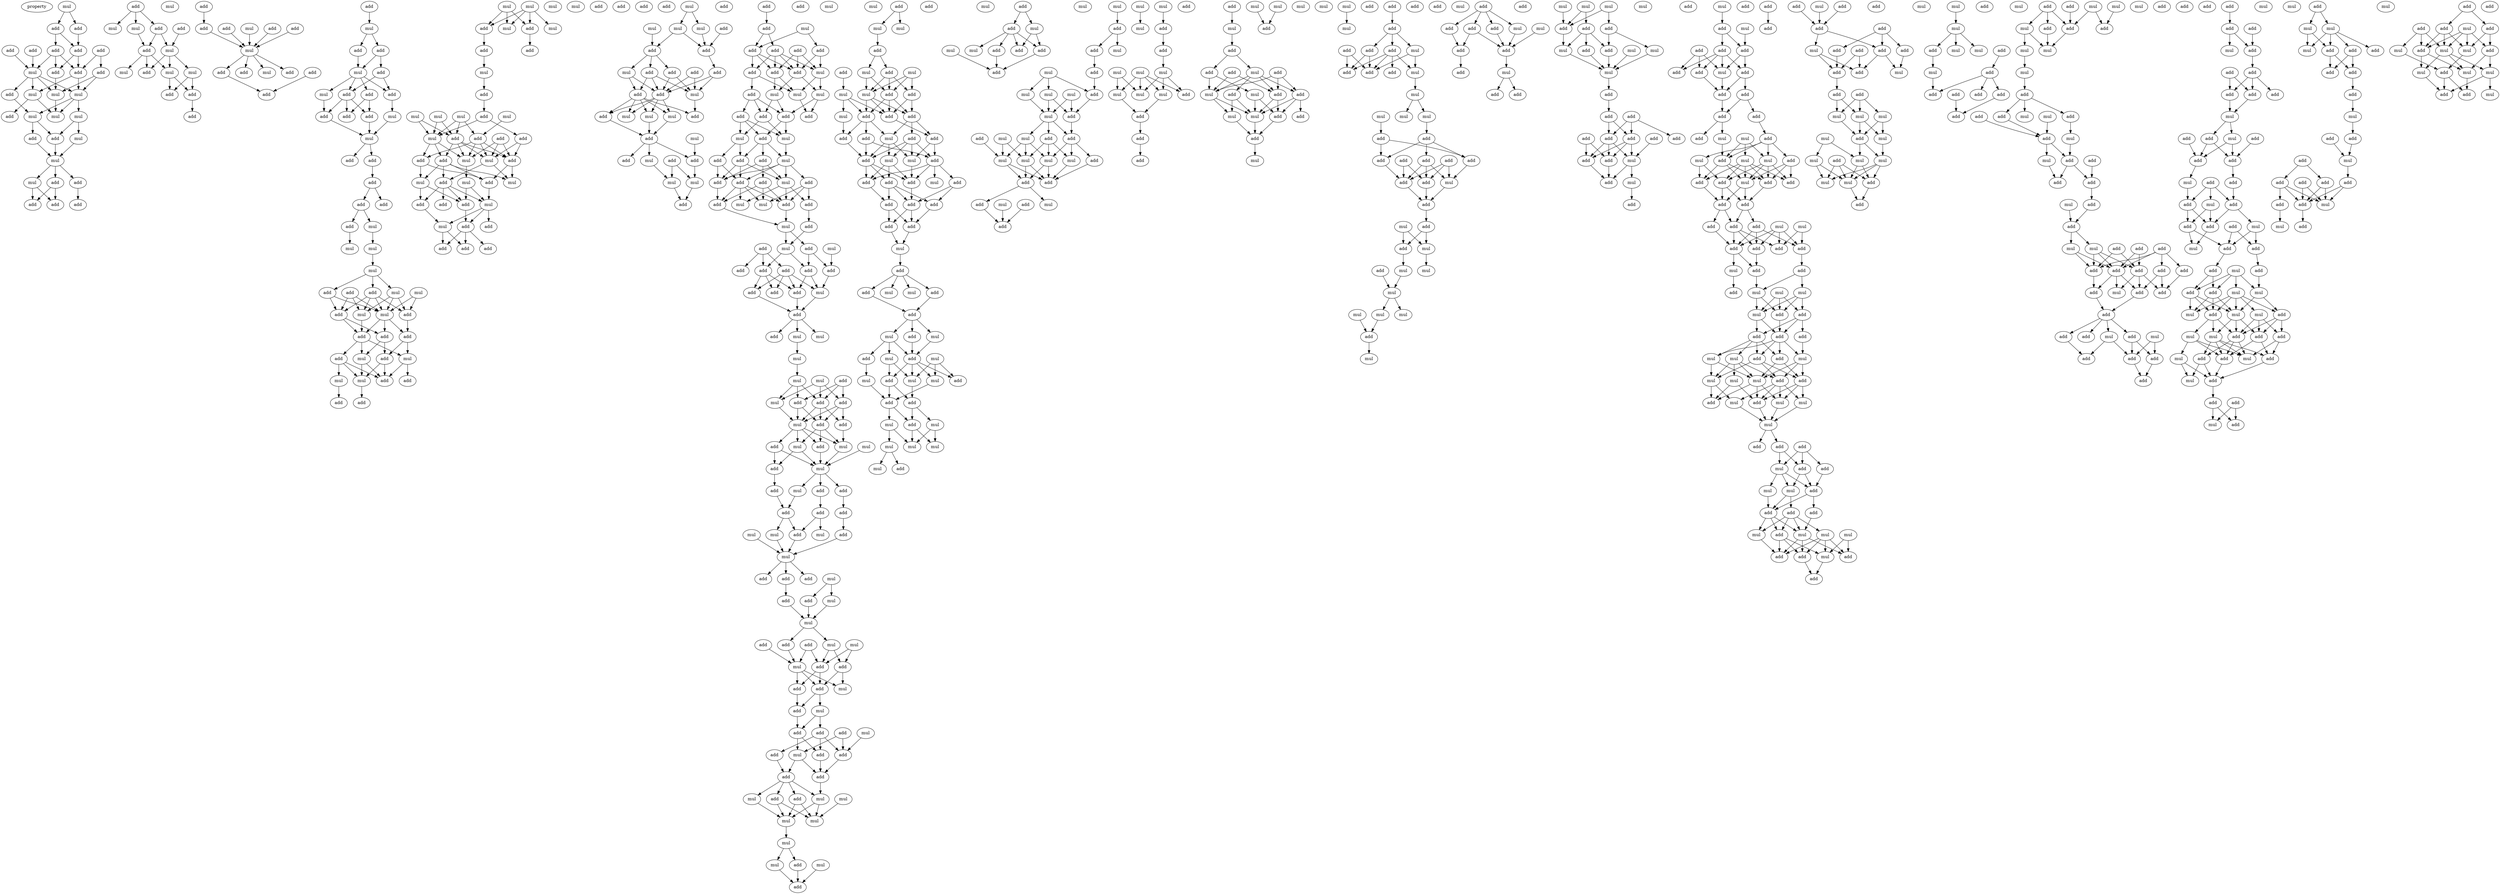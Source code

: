 digraph {
    node [fontcolor=black]
    property [mul=2,lf=1.2]
    0 [ label = mul ];
    1 [ label = add ];
    2 [ label = add ];
    3 [ label = add ];
    4 [ label = add ];
    5 [ label = add ];
    6 [ label = add ];
    7 [ label = add ];
    8 [ label = mul ];
    9 [ label = add ];
    10 [ label = add ];
    11 [ label = add ];
    12 [ label = mul ];
    13 [ label = mul ];
    14 [ label = mul ];
    15 [ label = add ];
    16 [ label = mul ];
    17 [ label = add ];
    18 [ label = mul ];
    19 [ label = mul ];
    20 [ label = add ];
    21 [ label = mul ];
    22 [ label = add ];
    23 [ label = mul ];
    24 [ label = add ];
    25 [ label = add ];
    26 [ label = mul ];
    27 [ label = add ];
    28 [ label = add ];
    29 [ label = add ];
    30 [ label = add ];
    31 [ label = mul ];
    32 [ label = add ];
    33 [ label = add ];
    34 [ label = mul ];
    35 [ label = add ];
    36 [ label = mul ];
    37 [ label = add ];
    38 [ label = mul ];
    39 [ label = mul ];
    40 [ label = mul ];
    41 [ label = add ];
    42 [ label = add ];
    43 [ label = mul ];
    44 [ label = add ];
    45 [ label = add ];
    46 [ label = add ];
    47 [ label = add ];
    48 [ label = mul ];
    49 [ label = add ];
    50 [ label = add ];
    51 [ label = mul ];
    52 [ label = add ];
    53 [ label = add ];
    54 [ label = mul ];
    55 [ label = add ];
    56 [ label = add ];
    57 [ label = add ];
    58 [ label = add ];
    59 [ label = mul ];
    60 [ label = add ];
    61 [ label = add ];
    62 [ label = add ];
    63 [ label = mul ];
    64 [ label = add ];
    65 [ label = mul ];
    66 [ label = add ];
    67 [ label = add ];
    68 [ label = add ];
    69 [ label = add ];
    70 [ label = add ];
    71 [ label = mul ];
    72 [ label = mul ];
    73 [ label = add ];
    74 [ label = add ];
    75 [ label = add ];
    76 [ label = add ];
    77 [ label = add ];
    78 [ label = add ];
    79 [ label = mul ];
    80 [ label = mul ];
    81 [ label = mul ];
    82 [ label = mul ];
    83 [ label = mul ];
    84 [ label = add ];
    85 [ label = mul ];
    86 [ label = add ];
    87 [ label = add ];
    88 [ label = add ];
    89 [ label = mul ];
    90 [ label = add ];
    91 [ label = mul ];
    92 [ label = add ];
    93 [ label = add ];
    94 [ label = add ];
    95 [ label = add ];
    96 [ label = add ];
    97 [ label = mul ];
    98 [ label = mul ];
    99 [ label = add ];
    100 [ label = mul ];
    101 [ label = mul ];
    102 [ label = add ];
    103 [ label = add ];
    104 [ label = add ];
    105 [ label = mul ];
    106 [ label = mul ];
    107 [ label = add ];
    108 [ label = mul ];
    109 [ label = add ];
    110 [ label = mul ];
    111 [ label = add ];
    112 [ label = add ];
    113 [ label = mul ];
    114 [ label = mul ];
    115 [ label = add ];
    116 [ label = mul ];
    117 [ label = mul ];
    118 [ label = mul ];
    119 [ label = add ];
    120 [ label = mul ];
    121 [ label = add ];
    122 [ label = add ];
    123 [ label = add ];
    124 [ label = add ];
    125 [ label = mul ];
    126 [ label = add ];
    127 [ label = add ];
    128 [ label = mul ];
    129 [ label = mul ];
    130 [ label = add ];
    131 [ label = mul ];
    132 [ label = mul ];
    133 [ label = add ];
    134 [ label = mul ];
    135 [ label = add ];
    136 [ label = mul ];
    137 [ label = add ];
    138 [ label = add ];
    139 [ label = add ];
    140 [ label = add ];
    141 [ label = mul ];
    142 [ label = add ];
    143 [ label = add ];
    144 [ label = add ];
    145 [ label = add ];
    146 [ label = mul ];
    147 [ label = add ];
    148 [ label = add ];
    149 [ label = add ];
    150 [ label = add ];
    151 [ label = mul ];
    152 [ label = mul ];
    153 [ label = mul ];
    154 [ label = add ];
    155 [ label = mul ];
    156 [ label = add ];
    157 [ label = add ];
    158 [ label = add ];
    159 [ label = add ];
    160 [ label = add ];
    161 [ label = mul ];
    162 [ label = add ];
    163 [ label = add ];
    164 [ label = add ];
    165 [ label = mul ];
    166 [ label = add ];
    167 [ label = mul ];
    168 [ label = mul ];
    169 [ label = add ];
    170 [ label = mul ];
    171 [ label = add ];
    172 [ label = add ];
    173 [ label = mul ];
    174 [ label = add ];
    175 [ label = add ];
    176 [ label = add ];
    177 [ label = mul ];
    178 [ label = mul ];
    179 [ label = mul ];
    180 [ label = add ];
    181 [ label = add ];
    182 [ label = add ];
    183 [ label = mul ];
    184 [ label = add ];
    185 [ label = add ];
    186 [ label = add ];
    187 [ label = add ];
    188 [ label = mul ];
    189 [ label = add ];
    190 [ label = add ];
    191 [ label = add ];
    192 [ label = mul ];
    193 [ label = mul ];
    194 [ label = add ];
    195 [ label = mul ];
    196 [ label = add ];
    197 [ label = add ];
    198 [ label = add ];
    199 [ label = add ];
    200 [ label = mul ];
    201 [ label = add ];
    202 [ label = mul ];
    203 [ label = mul ];
    204 [ label = add ];
    205 [ label = add ];
    206 [ label = add ];
    207 [ label = mul ];
    208 [ label = add ];
    209 [ label = add ];
    210 [ label = add ];
    211 [ label = add ];
    212 [ label = add ];
    213 [ label = mul ];
    214 [ label = add ];
    215 [ label = add ];
    216 [ label = mul ];
    217 [ label = mul ];
    218 [ label = add ];
    219 [ label = mul ];
    220 [ label = add ];
    221 [ label = add ];
    222 [ label = mul ];
    223 [ label = add ];
    224 [ label = add ];
    225 [ label = add ];
    226 [ label = add ];
    227 [ label = add ];
    228 [ label = mul ];
    229 [ label = add ];
    230 [ label = add ];
    231 [ label = add ];
    232 [ label = add ];
    233 [ label = add ];
    234 [ label = mul ];
    235 [ label = mul ];
    236 [ label = mul ];
    237 [ label = add ];
    238 [ label = mul ];
    239 [ label = mul ];
    240 [ label = add ];
    241 [ label = add ];
    242 [ label = add ];
    243 [ label = add ];
    244 [ label = mul ];
    245 [ label = add ];
    246 [ label = add ];
    247 [ label = mul ];
    248 [ label = mul ];
    249 [ label = add ];
    250 [ label = add ];
    251 [ label = mul ];
    252 [ label = mul ];
    253 [ label = add ];
    254 [ label = mul ];
    255 [ label = add ];
    256 [ label = add ];
    257 [ label = mul ];
    258 [ label = add ];
    259 [ label = add ];
    260 [ label = add ];
    261 [ label = add ];
    262 [ label = mul ];
    263 [ label = mul ];
    264 [ label = add ];
    265 [ label = add ];
    266 [ label = mul ];
    267 [ label = mul ];
    268 [ label = add ];
    269 [ label = add ];
    270 [ label = add ];
    271 [ label = mul ];
    272 [ label = mul ];
    273 [ label = add ];
    274 [ label = add ];
    275 [ label = mul ];
    276 [ label = add ];
    277 [ label = add ];
    278 [ label = mul ];
    279 [ label = add ];
    280 [ label = mul ];
    281 [ label = add ];
    282 [ label = mul ];
    283 [ label = add ];
    284 [ label = add ];
    285 [ label = mul ];
    286 [ label = add ];
    287 [ label = add ];
    288 [ label = mul ];
    289 [ label = add ];
    290 [ label = add ];
    291 [ label = add ];
    292 [ label = mul ];
    293 [ label = add ];
    294 [ label = add ];
    295 [ label = add ];
    296 [ label = mul ];
    297 [ label = add ];
    298 [ label = add ];
    299 [ label = mul ];
    300 [ label = add ];
    301 [ label = mul ];
    302 [ label = add ];
    303 [ label = mul ];
    304 [ label = mul ];
    305 [ label = mul ];
    306 [ label = mul ];
    307 [ label = mul ];
    308 [ label = add ];
    309 [ label = mul ];
    310 [ label = mul ];
    311 [ label = add ];
    312 [ label = mul ];
    313 [ label = add ];
    314 [ label = mul ];
    315 [ label = mul ];
    316 [ label = add ];
    317 [ label = mul ];
    318 [ label = add ];
    319 [ label = add ];
    320 [ label = mul ];
    321 [ label = mul ];
    322 [ label = mul ];
    323 [ label = add ];
    324 [ label = add ];
    325 [ label = add ];
    326 [ label = mul ];
    327 [ label = add ];
    328 [ label = add ];
    329 [ label = add ];
    330 [ label = add ];
    331 [ label = add ];
    332 [ label = mul ];
    333 [ label = add ];
    334 [ label = add ];
    335 [ label = mul ];
    336 [ label = add ];
    337 [ label = mul ];
    338 [ label = add ];
    339 [ label = add ];
    340 [ label = mul ];
    341 [ label = add ];
    342 [ label = add ];
    343 [ label = add ];
    344 [ label = add ];
    345 [ label = add ];
    346 [ label = add ];
    347 [ label = add ];
    348 [ label = mul ];
    349 [ label = add ];
    350 [ label = add ];
    351 [ label = add ];
    352 [ label = mul ];
    353 [ label = mul ];
    354 [ label = add ];
    355 [ label = add ];
    356 [ label = mul ];
    357 [ label = add ];
    358 [ label = mul ];
    359 [ label = mul ];
    360 [ label = add ];
    361 [ label = mul ];
    362 [ label = add ];
    363 [ label = add ];
    364 [ label = add ];
    365 [ label = mul ];
    366 [ label = mul ];
    367 [ label = mul ];
    368 [ label = add ];
    369 [ label = add ];
    370 [ label = mul ];
    371 [ label = add ];
    372 [ label = mul ];
    373 [ label = mul ];
    374 [ label = mul ];
    375 [ label = mul ];
    376 [ label = mul ];
    377 [ label = add ];
    378 [ label = mul ];
    379 [ label = add ];
    380 [ label = add ];
    381 [ label = mul ];
    382 [ label = add ];
    383 [ label = mul ];
    384 [ label = mul ];
    385 [ label = add ];
    386 [ label = add ];
    387 [ label = add ];
    388 [ label = mul ];
    389 [ label = mul ];
    390 [ label = add ];
    391 [ label = mul ];
    392 [ label = add ];
    393 [ label = mul ];
    394 [ label = mul ];
    395 [ label = add ];
    396 [ label = mul ];
    397 [ label = mul ];
    398 [ label = mul ];
    399 [ label = mul ];
    400 [ label = add ];
    401 [ label = add ];
    402 [ label = mul ];
    403 [ label = add ];
    404 [ label = mul ];
    405 [ label = add ];
    406 [ label = mul ];
    407 [ label = add ];
    408 [ label = mul ];
    409 [ label = mul ];
    410 [ label = add ];
    411 [ label = mul ];
    412 [ label = mul ];
    413 [ label = add ];
    414 [ label = add ];
    415 [ label = add ];
    416 [ label = mul ];
    417 [ label = add ];
    418 [ label = mul ];
    419 [ label = add ];
    420 [ label = mul ];
    421 [ label = add ];
    422 [ label = add ];
    423 [ label = mul ];
    424 [ label = mul ];
    425 [ label = mul ];
    426 [ label = mul ];
    427 [ label = add ];
    428 [ label = mul ];
    429 [ label = mul ];
    430 [ label = add ];
    431 [ label = add ];
    432 [ label = add ];
    433 [ label = add ];
    434 [ label = add ];
    435 [ label = mul ];
    436 [ label = mul ];
    437 [ label = mul ];
    438 [ label = mul ];
    439 [ label = add ];
    440 [ label = add ];
    441 [ label = add ];
    442 [ label = add ];
    443 [ label = add ];
    444 [ label = mul ];
    445 [ label = add ];
    446 [ label = add ];
    447 [ label = add ];
    448 [ label = mul ];
    449 [ label = mul ];
    450 [ label = mul ];
    451 [ label = mul ];
    452 [ label = mul ];
    453 [ label = add ];
    454 [ label = add ];
    455 [ label = mul ];
    456 [ label = add ];
    457 [ label = mul ];
    458 [ label = mul ];
    459 [ label = add ];
    460 [ label = add ];
    461 [ label = add ];
    462 [ label = add ];
    463 [ label = add ];
    464 [ label = add ];
    465 [ label = add ];
    466 [ label = mul ];
    467 [ label = add ];
    468 [ label = add ];
    469 [ label = mul ];
    470 [ label = add ];
    471 [ label = mul ];
    472 [ label = mul ];
    473 [ label = mul ];
    474 [ label = mul ];
    475 [ label = add ];
    476 [ label = add ];
    477 [ label = add ];
    478 [ label = add ];
    479 [ label = add ];
    480 [ label = add ];
    481 [ label = add ];
    482 [ label = add ];
    483 [ label = add ];
    484 [ label = mul ];
    485 [ label = add ];
    486 [ label = mul ];
    487 [ label = add ];
    488 [ label = add ];
    489 [ label = mul ];
    490 [ label = mul ];
    491 [ label = add ];
    492 [ label = mul ];
    493 [ label = add ];
    494 [ label = mul ];
    495 [ label = mul ];
    496 [ label = mul ];
    497 [ label = mul ];
    498 [ label = mul ];
    499 [ label = add ];
    500 [ label = mul ];
    501 [ label = add ];
    502 [ label = add ];
    503 [ label = add ];
    504 [ label = add ];
    505 [ label = mul ];
    506 [ label = mul ];
    507 [ label = add ];
    508 [ label = add ];
    509 [ label = add ];
    510 [ label = mul ];
    511 [ label = add ];
    512 [ label = add ];
    513 [ label = add ];
    514 [ label = mul ];
    515 [ label = mul ];
    516 [ label = mul ];
    517 [ label = add ];
    518 [ label = add ];
    519 [ label = add ];
    520 [ label = add ];
    521 [ label = add ];
    522 [ label = mul ];
    523 [ label = mul ];
    524 [ label = mul ];
    525 [ label = mul ];
    526 [ label = add ];
    527 [ label = mul ];
    528 [ label = add ];
    529 [ label = add ];
    530 [ label = add ];
    531 [ label = add ];
    532 [ label = add ];
    533 [ label = add ];
    534 [ label = add ];
    535 [ label = add ];
    536 [ label = add ];
    537 [ label = mul ];
    538 [ label = add ];
    539 [ label = mul ];
    540 [ label = add ];
    541 [ label = add ];
    542 [ label = mul ];
    543 [ label = add ];
    544 [ label = mul ];
    545 [ label = add ];
    546 [ label = add ];
    547 [ label = add ];
    548 [ label = add ];
    549 [ label = add ];
    550 [ label = add ];
    551 [ label = mul ];
    552 [ label = add ];
    553 [ label = add ];
    554 [ label = add ];
    555 [ label = add ];
    556 [ label = add ];
    557 [ label = mul ];
    558 [ label = add ];
    559 [ label = add ];
    560 [ label = mul ];
    561 [ label = mul ];
    562 [ label = add ];
    563 [ label = add ];
    564 [ label = mul ];
    565 [ label = mul ];
    566 [ label = add ];
    567 [ label = mul ];
    568 [ label = add ];
    569 [ label = add ];
    570 [ label = add ];
    571 [ label = add ];
    572 [ label = add ];
    573 [ label = add ];
    574 [ label = mul ];
    575 [ label = add ];
    576 [ label = mul ];
    577 [ label = add ];
    578 [ label = add ];
    579 [ label = add ];
    580 [ label = add ];
    581 [ label = add ];
    582 [ label = add ];
    583 [ label = mul ];
    584 [ label = add ];
    585 [ label = mul ];
    586 [ label = mul ];
    587 [ label = add ];
    588 [ label = mul ];
    589 [ label = add ];
    590 [ label = add ];
    591 [ label = mul ];
    592 [ label = add ];
    593 [ label = add ];
    594 [ label = add ];
    595 [ label = add ];
    596 [ label = mul ];
    597 [ label = add ];
    598 [ label = mul ];
    599 [ label = mul ];
    600 [ label = add ];
    601 [ label = mul ];
    602 [ label = mul ];
    603 [ label = add ];
    604 [ label = mul ];
    605 [ label = mul ];
    606 [ label = mul ];
    607 [ label = add ];
    608 [ label = mul ];
    609 [ label = add ];
    610 [ label = mul ];
    611 [ label = add ];
    612 [ label = add ];
    613 [ label = add ];
    614 [ label = add ];
    615 [ label = mul ];
    616 [ label = add ];
    617 [ label = add ];
    618 [ label = mul ];
    619 [ label = mul ];
    620 [ label = add ];
    621 [ label = add ];
    622 [ label = add ];
    623 [ label = mul ];
    624 [ label = mul ];
    625 [ label = add ];
    626 [ label = mul ];
    627 [ label = mul ];
    628 [ label = add ];
    629 [ label = mul ];
    630 [ label = add ];
    631 [ label = add ];
    632 [ label = add ];
    633 [ label = add ];
    634 [ label = add ];
    635 [ label = add ];
    636 [ label = mul ];
    637 [ label = add ];
    638 [ label = add ];
    639 [ label = add ];
    640 [ label = mul ];
    641 [ label = add ];
    642 [ label = add ];
    643 [ label = add ];
    644 [ label = add ];
    645 [ label = add ];
    646 [ label = add ];
    647 [ label = mul ];
    648 [ label = add ];
    649 [ label = add ];
    650 [ label = add ];
    651 [ label = mul ];
    652 [ label = mul ];
    653 [ label = mul ];
    654 [ label = add ];
    655 [ label = mul ];
    656 [ label = mul ];
    657 [ label = mul ];
    658 [ label = add ];
    659 [ label = mul ];
    660 [ label = mul ];
    661 [ label = mul ];
    662 [ label = add ];
    663 [ label = mul ];
    664 [ label = add ];
    665 [ label = mul ];
    666 [ label = mul ];
    667 [ label = add ];
    668 [ label = mul ];
    669 [ label = add ];
    670 [ label = add ];
    671 [ label = mul ];
    672 [ label = mul ];
    673 [ label = mul ];
    674 [ label = add ];
    675 [ label = mul ];
    676 [ label = add ];
    677 [ label = add ];
    678 [ label = add ];
    679 [ label = add ];
    680 [ label = add ];
    681 [ label = add ];
    682 [ label = mul ];
    683 [ label = add ];
    684 [ label = mul ];
    685 [ label = add ];
    686 [ label = add ];
    687 [ label = mul ];
    688 [ label = add ];
    689 [ label = mul ];
    690 [ label = mul ];
    691 [ label = mul ];
    692 [ label = add ];
    693 [ label = add ];
    694 [ label = add ];
    695 [ label = add ];
    696 [ label = mul ];
    697 [ label = mul ];
    698 [ label = mul ];
    699 [ label = add ];
    700 [ label = add ];
    701 [ label = mul ];
    702 [ label = add ];
    703 [ label = mul ];
    704 [ label = add ];
    705 [ label = add ];
    706 [ label = mul ];
    707 [ label = add ];
    708 [ label = add ];
    709 [ label = add ];
    710 [ label = add ];
    711 [ label = mul ];
    712 [ label = add ];
    713 [ label = mul ];
    714 [ label = add ];
    715 [ label = add ];
    716 [ label = add ];
    717 [ label = add ];
    718 [ label = add ];
    719 [ label = add ];
    720 [ label = add ];
    721 [ label = add ];
    722 [ label = mul ];
    723 [ label = add ];
    724 [ label = add ];
    725 [ label = add ];
    726 [ label = mul ];
    727 [ label = add ];
    728 [ label = mul ];
    729 [ label = add ];
    730 [ label = add ];
    731 [ label = add ];
    732 [ label = add ];
    733 [ label = add ];
    734 [ label = add ];
    735 [ label = add ];
    736 [ label = add ];
    737 [ label = add ];
    738 [ label = add ];
    739 [ label = mul ];
    740 [ label = mul ];
    741 [ label = add ];
    742 [ label = add ];
    743 [ label = add ];
    744 [ label = add ];
    745 [ label = add ];
    746 [ label = add ];
    747 [ label = mul ];
    748 [ label = add ];
    749 [ label = add ];
    750 [ label = mul ];
    751 [ label = add ];
    752 [ label = mul ];
    753 [ label = add ];
    754 [ label = add ];
    755 [ label = mul ];
    756 [ label = add ];
    757 [ label = add ];
    758 [ label = add ];
    759 [ label = mul ];
    760 [ label = add ];
    761 [ label = add ];
    762 [ label = add ];
    763 [ label = mul ];
    764 [ label = add ];
    765 [ label = add ];
    766 [ label = mul ];
    767 [ label = add ];
    768 [ label = add ];
    769 [ label = add ];
    770 [ label = mul ];
    771 [ label = add ];
    772 [ label = mul ];
    773 [ label = add ];
    774 [ label = mul ];
    775 [ label = add ];
    776 [ label = mul ];
    777 [ label = mul ];
    778 [ label = mul ];
    779 [ label = add ];
    780 [ label = add ];
    781 [ label = mul ];
    782 [ label = mul ];
    783 [ label = add ];
    784 [ label = add ];
    785 [ label = mul ];
    786 [ label = add ];
    787 [ label = add ];
    788 [ label = add ];
    789 [ label = mul ];
    790 [ label = mul ];
    791 [ label = add ];
    792 [ label = add ];
    793 [ label = add ];
    794 [ label = add ];
    795 [ label = add ];
    796 [ label = mul ];
    797 [ label = mul ];
    798 [ label = mul ];
    799 [ label = mul ];
    800 [ label = add ];
    801 [ label = add ];
    802 [ label = add ];
    803 [ label = mul ];
    804 [ label = add ];
    805 [ label = add ];
    806 [ label = add ];
    807 [ label = mul ];
    808 [ label = add ];
    809 [ label = add ];
    810 [ label = add ];
    811 [ label = mul ];
    812 [ label = add ];
    813 [ label = add ];
    814 [ label = add ];
    815 [ label = add ];
    816 [ label = mul ];
    817 [ label = add ];
    818 [ label = add ];
    819 [ label = add ];
    820 [ label = mul ];
    821 [ label = add ];
    822 [ label = add ];
    823 [ label = add ];
    824 [ label = add ];
    825 [ label = mul ];
    826 [ label = add ];
    827 [ label = mul ];
    828 [ label = mul ];
    829 [ label = add ];
    830 [ label = mul ];
    831 [ label = mul ];
    832 [ label = add ];
    833 [ label = mul ];
    834 [ label = mul ];
    835 [ label = add ];
    836 [ label = mul ];
    837 [ label = add ];
    838 [ label = add ];
    0 -> 1 [ name = 0 ];
    0 -> 2 [ name = 1 ];
    1 -> 4 [ name = 2 ];
    2 -> 4 [ name = 3 ];
    2 -> 7 [ name = 4 ];
    3 -> 9 [ name = 5 ];
    3 -> 11 [ name = 6 ];
    4 -> 9 [ name = 7 ];
    4 -> 10 [ name = 8 ];
    5 -> 8 [ name = 9 ];
    6 -> 8 [ name = 10 ];
    7 -> 8 [ name = 11 ];
    7 -> 9 [ name = 12 ];
    7 -> 10 [ name = 13 ];
    8 -> 12 [ name = 14 ];
    8 -> 13 [ name = 15 ];
    8 -> 14 [ name = 16 ];
    8 -> 15 [ name = 17 ];
    9 -> 12 [ name = 18 ];
    9 -> 14 [ name = 19 ];
    10 -> 13 [ name = 20 ];
    11 -> 13 [ name = 21 ];
    11 -> 14 [ name = 22 ];
    12 -> 17 [ name = 23 ];
    12 -> 19 [ name = 24 ];
    13 -> 19 [ name = 25 ];
    14 -> 16 [ name = 26 ];
    14 -> 18 [ name = 27 ];
    14 -> 19 [ name = 28 ];
    15 -> 16 [ name = 29 ];
    16 -> 20 [ name = 30 ];
    16 -> 22 [ name = 31 ];
    18 -> 20 [ name = 32 ];
    18 -> 21 [ name = 33 ];
    20 -> 23 [ name = 34 ];
    21 -> 23 [ name = 35 ];
    22 -> 23 [ name = 36 ];
    23 -> 24 [ name = 37 ];
    23 -> 25 [ name = 38 ];
    23 -> 26 [ name = 39 ];
    24 -> 27 [ name = 40 ];
    24 -> 29 [ name = 41 ];
    25 -> 28 [ name = 42 ];
    26 -> 27 [ name = 43 ];
    26 -> 29 [ name = 44 ];
    30 -> 31 [ name = 45 ];
    30 -> 32 [ name = 46 ];
    30 -> 34 [ name = 47 ];
    32 -> 35 [ name = 48 ];
    32 -> 36 [ name = 49 ];
    33 -> 36 [ name = 50 ];
    34 -> 35 [ name = 51 ];
    35 -> 37 [ name = 52 ];
    35 -> 39 [ name = 53 ];
    35 -> 40 [ name = 54 ];
    36 -> 37 [ name = 55 ];
    36 -> 38 [ name = 56 ];
    36 -> 40 [ name = 57 ];
    38 -> 41 [ name = 58 ];
    38 -> 42 [ name = 59 ];
    40 -> 41 [ name = 60 ];
    40 -> 42 [ name = 61 ];
    42 -> 44 [ name = 62 ];
    45 -> 46 [ name = 63 ];
    46 -> 51 [ name = 64 ];
    47 -> 51 [ name = 65 ];
    48 -> 51 [ name = 66 ];
    49 -> 51 [ name = 67 ];
    50 -> 51 [ name = 68 ];
    51 -> 52 [ name = 69 ];
    51 -> 53 [ name = 70 ];
    51 -> 54 [ name = 71 ];
    51 -> 55 [ name = 72 ];
    52 -> 57 [ name = 73 ];
    56 -> 57 [ name = 74 ];
    58 -> 59 [ name = 75 ];
    59 -> 60 [ name = 76 ];
    59 -> 61 [ name = 77 ];
    60 -> 63 [ name = 78 ];
    61 -> 62 [ name = 79 ];
    61 -> 63 [ name = 80 ];
    62 -> 64 [ name = 81 ];
    62 -> 66 [ name = 82 ];
    63 -> 64 [ name = 83 ];
    63 -> 65 [ name = 84 ];
    63 -> 66 [ name = 85 ];
    63 -> 67 [ name = 86 ];
    64 -> 71 [ name = 87 ];
    65 -> 69 [ name = 88 ];
    66 -> 68 [ name = 89 ];
    66 -> 69 [ name = 90 ];
    66 -> 70 [ name = 91 ];
    67 -> 68 [ name = 92 ];
    67 -> 70 [ name = 93 ];
    69 -> 72 [ name = 94 ];
    70 -> 72 [ name = 95 ];
    71 -> 72 [ name = 96 ];
    72 -> 73 [ name = 97 ];
    72 -> 74 [ name = 98 ];
    74 -> 75 [ name = 99 ];
    75 -> 76 [ name = 100 ];
    75 -> 77 [ name = 101 ];
    76 -> 78 [ name = 102 ];
    76 -> 79 [ name = 103 ];
    78 -> 81 [ name = 104 ];
    79 -> 80 [ name = 105 ];
    80 -> 82 [ name = 106 ];
    82 -> 85 [ name = 107 ];
    82 -> 86 [ name = 108 ];
    82 -> 87 [ name = 109 ];
    83 -> 88 [ name = 110 ];
    83 -> 91 [ name = 111 ];
    84 -> 89 [ name = 112 ];
    84 -> 90 [ name = 113 ];
    84 -> 91 [ name = 114 ];
    85 -> 88 [ name = 115 ];
    85 -> 89 [ name = 116 ];
    85 -> 91 [ name = 117 ];
    86 -> 88 [ name = 118 ];
    86 -> 89 [ name = 119 ];
    86 -> 90 [ name = 120 ];
    86 -> 91 [ name = 121 ];
    87 -> 90 [ name = 122 ];
    87 -> 91 [ name = 123 ];
    88 -> 94 [ name = 124 ];
    89 -> 93 [ name = 125 ];
    90 -> 92 [ name = 126 ];
    90 -> 93 [ name = 127 ];
    91 -> 92 [ name = 128 ];
    91 -> 93 [ name = 129 ];
    91 -> 94 [ name = 130 ];
    92 -> 95 [ name = 131 ];
    92 -> 98 [ name = 132 ];
    93 -> 96 [ name = 133 ];
    93 -> 97 [ name = 134 ];
    93 -> 98 [ name = 135 ];
    94 -> 95 [ name = 136 ];
    94 -> 97 [ name = 137 ];
    95 -> 99 [ name = 138 ];
    95 -> 101 [ name = 139 ];
    96 -> 99 [ name = 140 ];
    96 -> 100 [ name = 141 ];
    96 -> 101 [ name = 142 ];
    97 -> 99 [ name = 143 ];
    97 -> 102 [ name = 144 ];
    98 -> 99 [ name = 145 ];
    98 -> 101 [ name = 146 ];
    100 -> 104 [ name = 147 ];
    101 -> 103 [ name = 148 ];
    105 -> 107 [ name = 149 ];
    105 -> 108 [ name = 150 ];
    105 -> 109 [ name = 151 ];
    105 -> 110 [ name = 152 ];
    106 -> 107 [ name = 153 ];
    106 -> 108 [ name = 154 ];
    106 -> 109 [ name = 155 ];
    107 -> 112 [ name = 156 ];
    109 -> 111 [ name = 157 ];
    111 -> 113 [ name = 158 ];
    113 -> 115 [ name = 159 ];
    115 -> 119 [ name = 160 ];
    116 -> 121 [ name = 161 ];
    116 -> 125 [ name = 162 ];
    117 -> 121 [ name = 163 ];
    117 -> 124 [ name = 164 ];
    117 -> 125 [ name = 165 ];
    118 -> 121 [ name = 166 ];
    118 -> 125 [ name = 167 ];
    119 -> 123 [ name = 168 ];
    119 -> 125 [ name = 169 ];
    120 -> 124 [ name = 170 ];
    121 -> 127 [ name = 171 ];
    121 -> 128 [ name = 172 ];
    121 -> 129 [ name = 173 ];
    121 -> 130 [ name = 174 ];
    122 -> 128 [ name = 175 ];
    122 -> 129 [ name = 176 ];
    122 -> 130 [ name = 177 ];
    123 -> 129 [ name = 178 ];
    123 -> 130 [ name = 179 ];
    124 -> 126 [ name = 180 ];
    124 -> 128 [ name = 181 ];
    124 -> 129 [ name = 182 ];
    124 -> 130 [ name = 183 ];
    125 -> 126 [ name = 184 ];
    125 -> 127 [ name = 185 ];
    125 -> 128 [ name = 186 ];
    126 -> 134 [ name = 187 ];
    126 -> 135 [ name = 188 ];
    127 -> 132 [ name = 189 ];
    127 -> 133 [ name = 190 ];
    127 -> 134 [ name = 191 ];
    127 -> 135 [ name = 192 ];
    128 -> 131 [ name = 193 ];
    129 -> 132 [ name = 194 ];
    129 -> 133 [ name = 195 ];
    130 -> 132 [ name = 196 ];
    130 -> 135 [ name = 197 ];
    131 -> 136 [ name = 198 ];
    131 -> 139 [ name = 199 ];
    133 -> 136 [ name = 200 ];
    133 -> 137 [ name = 201 ];
    133 -> 138 [ name = 202 ];
    133 -> 139 [ name = 203 ];
    134 -> 137 [ name = 204 ];
    134 -> 139 [ name = 205 ];
    135 -> 136 [ name = 206 ];
    136 -> 140 [ name = 207 ];
    136 -> 141 [ name = 208 ];
    136 -> 142 [ name = 209 ];
    137 -> 141 [ name = 210 ];
    139 -> 142 [ name = 211 ];
    141 -> 144 [ name = 212 ];
    141 -> 145 [ name = 213 ];
    142 -> 143 [ name = 214 ];
    142 -> 144 [ name = 215 ];
    142 -> 145 [ name = 216 ];
    151 -> 152 [ name = 217 ];
    151 -> 155 [ name = 218 ];
    152 -> 157 [ name = 219 ];
    153 -> 158 [ name = 220 ];
    154 -> 157 [ name = 221 ];
    155 -> 157 [ name = 222 ];
    155 -> 158 [ name = 223 ];
    157 -> 160 [ name = 224 ];
    158 -> 159 [ name = 225 ];
    158 -> 161 [ name = 226 ];
    158 -> 163 [ name = 227 ];
    159 -> 165 [ name = 228 ];
    159 -> 166 [ name = 229 ];
    160 -> 165 [ name = 230 ];
    160 -> 166 [ name = 231 ];
    161 -> 164 [ name = 232 ];
    161 -> 166 [ name = 233 ];
    162 -> 165 [ name = 234 ];
    162 -> 166 [ name = 235 ];
    163 -> 164 [ name = 236 ];
    163 -> 165 [ name = 237 ];
    163 -> 166 [ name = 238 ];
    164 -> 167 [ name = 239 ];
    164 -> 168 [ name = 240 ];
    164 -> 169 [ name = 241 ];
    164 -> 170 [ name = 242 ];
    164 -> 171 [ name = 243 ];
    165 -> 169 [ name = 244 ];
    166 -> 167 [ name = 245 ];
    166 -> 168 [ name = 246 ];
    166 -> 170 [ name = 247 ];
    166 -> 171 [ name = 248 ];
    167 -> 172 [ name = 249 ];
    168 -> 172 [ name = 250 ];
    171 -> 172 [ name = 251 ];
    172 -> 174 [ name = 252 ];
    172 -> 175 [ name = 253 ];
    172 -> 177 [ name = 254 ];
    173 -> 175 [ name = 255 ];
    175 -> 179 [ name = 256 ];
    176 -> 178 [ name = 257 ];
    176 -> 179 [ name = 258 ];
    177 -> 178 [ name = 259 ];
    178 -> 180 [ name = 260 ];
    179 -> 180 [ name = 261 ];
    181 -> 182 [ name = 262 ];
    182 -> 184 [ name = 263 ];
    182 -> 185 [ name = 264 ];
    183 -> 184 [ name = 265 ];
    183 -> 187 [ name = 266 ];
    184 -> 189 [ name = 267 ];
    184 -> 190 [ name = 268 ];
    184 -> 191 [ name = 269 ];
    185 -> 188 [ name = 270 ];
    185 -> 189 [ name = 271 ];
    185 -> 190 [ name = 272 ];
    185 -> 191 [ name = 273 ];
    186 -> 188 [ name = 274 ];
    186 -> 189 [ name = 275 ];
    186 -> 190 [ name = 276 ];
    187 -> 188 [ name = 277 ];
    187 -> 189 [ name = 278 ];
    188 -> 193 [ name = 279 ];
    188 -> 195 [ name = 280 ];
    189 -> 192 [ name = 281 ];
    189 -> 193 [ name = 282 ];
    190 -> 192 [ name = 283 ];
    190 -> 195 [ name = 284 ];
    191 -> 194 [ name = 285 ];
    191 -> 195 [ name = 286 ];
    192 -> 196 [ name = 287 ];
    192 -> 199 [ name = 288 ];
    193 -> 196 [ name = 289 ];
    193 -> 198 [ name = 290 ];
    194 -> 196 [ name = 291 ];
    194 -> 197 [ name = 292 ];
    194 -> 199 [ name = 293 ];
    195 -> 198 [ name = 294 ];
    196 -> 200 [ name = 295 ];
    196 -> 201 [ name = 296 ];
    197 -> 200 [ name = 297 ];
    197 -> 201 [ name = 298 ];
    197 -> 202 [ name = 299 ];
    199 -> 200 [ name = 300 ];
    199 -> 202 [ name = 301 ];
    200 -> 203 [ name = 302 ];
    201 -> 203 [ name = 303 ];
    201 -> 204 [ name = 304 ];
    201 -> 205 [ name = 305 ];
    202 -> 205 [ name = 306 ];
    202 -> 206 [ name = 307 ];
    203 -> 207 [ name = 308 ];
    203 -> 208 [ name = 309 ];
    203 -> 209 [ name = 310 ];
    203 -> 211 [ name = 311 ];
    204 -> 207 [ name = 312 ];
    204 -> 209 [ name = 313 ];
    204 -> 210 [ name = 314 ];
    205 -> 207 [ name = 315 ];
    205 -> 208 [ name = 316 ];
    205 -> 209 [ name = 317 ];
    206 -> 208 [ name = 318 ];
    206 -> 209 [ name = 319 ];
    207 -> 212 [ name = 320 ];
    207 -> 215 [ name = 321 ];
    207 -> 216 [ name = 322 ];
    208 -> 212 [ name = 323 ];
    208 -> 213 [ name = 324 ];
    208 -> 214 [ name = 325 ];
    208 -> 216 [ name = 326 ];
    209 -> 214 [ name = 327 ];
    210 -> 212 [ name = 328 ];
    210 -> 213 [ name = 329 ];
    210 -> 214 [ name = 330 ];
    211 -> 212 [ name = 331 ];
    211 -> 213 [ name = 332 ];
    211 -> 215 [ name = 333 ];
    212 -> 217 [ name = 334 ];
    214 -> 217 [ name = 335 ];
    215 -> 218 [ name = 336 ];
    217 -> 221 [ name = 337 ];
    217 -> 222 [ name = 338 ];
    218 -> 222 [ name = 339 ];
    219 -> 223 [ name = 340 ];
    220 -> 224 [ name = 341 ];
    220 -> 225 [ name = 342 ];
    220 -> 227 [ name = 343 ];
    221 -> 223 [ name = 344 ];
    221 -> 226 [ name = 345 ];
    222 -> 226 [ name = 346 ];
    222 -> 227 [ name = 347 ];
    223 -> 228 [ name = 348 ];
    225 -> 228 [ name = 349 ];
    225 -> 229 [ name = 350 ];
    225 -> 230 [ name = 351 ];
    225 -> 231 [ name = 352 ];
    226 -> 228 [ name = 353 ];
    226 -> 231 [ name = 354 ];
    227 -> 229 [ name = 355 ];
    227 -> 230 [ name = 356 ];
    227 -> 231 [ name = 357 ];
    228 -> 232 [ name = 358 ];
    229 -> 232 [ name = 359 ];
    231 -> 232 [ name = 360 ];
    232 -> 233 [ name = 361 ];
    232 -> 234 [ name = 362 ];
    232 -> 235 [ name = 363 ];
    234 -> 236 [ name = 364 ];
    236 -> 238 [ name = 365 ];
    237 -> 241 [ name = 366 ];
    237 -> 242 [ name = 367 ];
    237 -> 243 [ name = 368 ];
    238 -> 241 [ name = 369 ];
    238 -> 242 [ name = 370 ];
    238 -> 244 [ name = 371 ];
    239 -> 241 [ name = 372 ];
    239 -> 243 [ name = 373 ];
    239 -> 244 [ name = 374 ];
    241 -> 245 [ name = 375 ];
    241 -> 246 [ name = 376 ];
    241 -> 247 [ name = 377 ];
    242 -> 246 [ name = 378 ];
    242 -> 247 [ name = 379 ];
    243 -> 245 [ name = 380 ];
    243 -> 246 [ name = 381 ];
    243 -> 247 [ name = 382 ];
    244 -> 247 [ name = 383 ];
    245 -> 251 [ name = 384 ];
    246 -> 250 [ name = 385 ];
    246 -> 251 [ name = 386 ];
    246 -> 252 [ name = 387 ];
    247 -> 249 [ name = 388 ];
    247 -> 250 [ name = 389 ];
    247 -> 251 [ name = 390 ];
    247 -> 252 [ name = 391 ];
    248 -> 254 [ name = 392 ];
    249 -> 253 [ name = 393 ];
    249 -> 254 [ name = 394 ];
    250 -> 254 [ name = 395 ];
    251 -> 254 [ name = 396 ];
    252 -> 253 [ name = 397 ];
    252 -> 254 [ name = 398 ];
    253 -> 256 [ name = 399 ];
    254 -> 255 [ name = 400 ];
    254 -> 257 [ name = 401 ];
    254 -> 258 [ name = 402 ];
    255 -> 261 [ name = 403 ];
    256 -> 259 [ name = 404 ];
    257 -> 259 [ name = 405 ];
    258 -> 260 [ name = 406 ];
    259 -> 263 [ name = 407 ];
    259 -> 264 [ name = 408 ];
    260 -> 265 [ name = 409 ];
    261 -> 264 [ name = 410 ];
    261 -> 266 [ name = 411 ];
    262 -> 267 [ name = 412 ];
    263 -> 267 [ name = 413 ];
    264 -> 267 [ name = 414 ];
    265 -> 267 [ name = 415 ];
    267 -> 268 [ name = 416 ];
    267 -> 269 [ name = 417 ];
    267 -> 270 [ name = 418 ];
    269 -> 273 [ name = 419 ];
    271 -> 272 [ name = 420 ];
    271 -> 274 [ name = 421 ];
    272 -> 275 [ name = 422 ];
    273 -> 275 [ name = 423 ];
    274 -> 275 [ name = 424 ];
    275 -> 276 [ name = 425 ];
    275 -> 278 [ name = 426 ];
    276 -> 282 [ name = 427 ];
    277 -> 282 [ name = 428 ];
    277 -> 283 [ name = 429 ];
    278 -> 281 [ name = 430 ];
    278 -> 283 [ name = 431 ];
    279 -> 282 [ name = 432 ];
    280 -> 281 [ name = 433 ];
    280 -> 283 [ name = 434 ];
    281 -> 285 [ name = 435 ];
    281 -> 286 [ name = 436 ];
    282 -> 284 [ name = 437 ];
    282 -> 285 [ name = 438 ];
    282 -> 286 [ name = 439 ];
    283 -> 284 [ name = 440 ];
    283 -> 286 [ name = 441 ];
    284 -> 287 [ name = 442 ];
    286 -> 287 [ name = 443 ];
    286 -> 288 [ name = 444 ];
    287 -> 289 [ name = 445 ];
    288 -> 289 [ name = 446 ];
    288 -> 291 [ name = 447 ];
    289 -> 295 [ name = 448 ];
    289 -> 296 [ name = 449 ];
    290 -> 293 [ name = 450 ];
    290 -> 296 [ name = 451 ];
    291 -> 293 [ name = 452 ];
    291 -> 294 [ name = 453 ];
    291 -> 295 [ name = 454 ];
    292 -> 293 [ name = 455 ];
    293 -> 298 [ name = 456 ];
    294 -> 297 [ name = 457 ];
    295 -> 298 [ name = 458 ];
    296 -> 297 [ name = 459 ];
    296 -> 298 [ name = 460 ];
    297 -> 299 [ name = 461 ];
    297 -> 300 [ name = 462 ];
    297 -> 301 [ name = 463 ];
    297 -> 302 [ name = 464 ];
    298 -> 299 [ name = 465 ];
    299 -> 304 [ name = 466 ];
    299 -> 305 [ name = 467 ];
    300 -> 304 [ name = 468 ];
    300 -> 305 [ name = 469 ];
    301 -> 304 [ name = 470 ];
    302 -> 304 [ name = 471 ];
    302 -> 305 [ name = 472 ];
    303 -> 305 [ name = 473 ];
    304 -> 306 [ name = 474 ];
    306 -> 308 [ name = 475 ];
    306 -> 310 [ name = 476 ];
    307 -> 311 [ name = 477 ];
    308 -> 311 [ name = 478 ];
    310 -> 311 [ name = 479 ];
    313 -> 314 [ name = 480 ];
    313 -> 315 [ name = 481 ];
    314 -> 316 [ name = 482 ];
    316 -> 317 [ name = 483 ];
    316 -> 318 [ name = 484 ];
    317 -> 321 [ name = 485 ];
    317 -> 323 [ name = 486 ];
    318 -> 321 [ name = 487 ];
    318 -> 323 [ name = 488 ];
    318 -> 324 [ name = 489 ];
    319 -> 322 [ name = 490 ];
    320 -> 321 [ name = 491 ];
    320 -> 323 [ name = 492 ];
    320 -> 324 [ name = 493 ];
    321 -> 325 [ name = 494 ];
    321 -> 327 [ name = 495 ];
    321 -> 328 [ name = 496 ];
    322 -> 325 [ name = 497 ];
    322 -> 326 [ name = 498 ];
    322 -> 328 [ name = 499 ];
    323 -> 325 [ name = 500 ];
    323 -> 327 [ name = 501 ];
    323 -> 328 [ name = 502 ];
    324 -> 327 [ name = 503 ];
    324 -> 328 [ name = 504 ];
    325 -> 330 [ name = 505 ];
    325 -> 332 [ name = 506 ];
    325 -> 333 [ name = 507 ];
    326 -> 330 [ name = 508 ];
    327 -> 329 [ name = 509 ];
    327 -> 331 [ name = 510 ];
    327 -> 332 [ name = 511 ];
    328 -> 331 [ name = 512 ];
    329 -> 334 [ name = 513 ];
    329 -> 335 [ name = 514 ];
    329 -> 336 [ name = 515 ];
    329 -> 337 [ name = 516 ];
    330 -> 334 [ name = 517 ];
    331 -> 335 [ name = 518 ];
    331 -> 336 [ name = 519 ];
    332 -> 334 [ name = 520 ];
    332 -> 335 [ name = 521 ];
    332 -> 337 [ name = 522 ];
    333 -> 334 [ name = 523 ];
    333 -> 336 [ name = 524 ];
    334 -> 339 [ name = 525 ];
    334 -> 341 [ name = 526 ];
    334 -> 342 [ name = 527 ];
    335 -> 341 [ name = 528 ];
    336 -> 338 [ name = 529 ];
    336 -> 340 [ name = 530 ];
    336 -> 341 [ name = 531 ];
    336 -> 342 [ name = 532 ];
    337 -> 339 [ name = 533 ];
    337 -> 341 [ name = 534 ];
    337 -> 342 [ name = 535 ];
    338 -> 343 [ name = 536 ];
    338 -> 344 [ name = 537 ];
    339 -> 343 [ name = 538 ];
    339 -> 344 [ name = 539 ];
    339 -> 345 [ name = 540 ];
    341 -> 343 [ name = 541 ];
    342 -> 345 [ name = 542 ];
    343 -> 346 [ name = 543 ];
    343 -> 347 [ name = 544 ];
    344 -> 346 [ name = 545 ];
    345 -> 346 [ name = 546 ];
    345 -> 347 [ name = 547 ];
    346 -> 348 [ name = 548 ];
    347 -> 348 [ name = 549 ];
    348 -> 349 [ name = 550 ];
    349 -> 350 [ name = 551 ];
    349 -> 352 [ name = 552 ];
    349 -> 353 [ name = 553 ];
    349 -> 354 [ name = 554 ];
    350 -> 355 [ name = 555 ];
    354 -> 355 [ name = 556 ];
    355 -> 356 [ name = 557 ];
    355 -> 357 [ name = 558 ];
    355 -> 358 [ name = 559 ];
    356 -> 360 [ name = 560 ];
    356 -> 361 [ name = 561 ];
    356 -> 362 [ name = 562 ];
    357 -> 362 [ name = 563 ];
    358 -> 362 [ name = 564 ];
    359 -> 363 [ name = 565 ];
    359 -> 365 [ name = 566 ];
    359 -> 366 [ name = 567 ];
    360 -> 367 [ name = 568 ];
    361 -> 364 [ name = 569 ];
    361 -> 365 [ name = 570 ];
    362 -> 363 [ name = 571 ];
    362 -> 364 [ name = 572 ];
    362 -> 365 [ name = 573 ];
    362 -> 366 [ name = 574 ];
    364 -> 368 [ name = 575 ];
    364 -> 369 [ name = 576 ];
    365 -> 368 [ name = 577 ];
    366 -> 369 [ name = 578 ];
    367 -> 369 [ name = 579 ];
    368 -> 371 [ name = 580 ];
    368 -> 372 [ name = 581 ];
    369 -> 370 [ name = 582 ];
    369 -> 371 [ name = 583 ];
    370 -> 373 [ name = 584 ];
    370 -> 375 [ name = 585 ];
    371 -> 373 [ name = 586 ];
    371 -> 374 [ name = 587 ];
    372 -> 373 [ name = 588 ];
    372 -> 374 [ name = 589 ];
    375 -> 376 [ name = 590 ];
    375 -> 377 [ name = 591 ];
    379 -> 380 [ name = 592 ];
    379 -> 381 [ name = 593 ];
    380 -> 382 [ name = 594 ];
    380 -> 383 [ name = 595 ];
    380 -> 385 [ name = 596 ];
    380 -> 386 [ name = 597 ];
    381 -> 385 [ name = 598 ];
    381 -> 386 [ name = 599 ];
    382 -> 387 [ name = 600 ];
    384 -> 387 [ name = 601 ];
    386 -> 387 [ name = 602 ];
    389 -> 390 [ name = 603 ];
    390 -> 392 [ name = 604 ];
    390 -> 394 [ name = 605 ];
    391 -> 393 [ name = 606 ];
    392 -> 395 [ name = 607 ];
    395 -> 400 [ name = 608 ];
    396 -> 397 [ name = 609 ];
    396 -> 399 [ name = 610 ];
    396 -> 400 [ name = 611 ];
    397 -> 401 [ name = 612 ];
    397 -> 402 [ name = 613 ];
    398 -> 401 [ name = 614 ];
    398 -> 402 [ name = 615 ];
    399 -> 402 [ name = 616 ];
    400 -> 401 [ name = 617 ];
    401 -> 403 [ name = 618 ];
    402 -> 403 [ name = 619 ];
    402 -> 406 [ name = 620 ];
    402 -> 407 [ name = 621 ];
    403 -> 410 [ name = 622 ];
    403 -> 411 [ name = 623 ];
    403 -> 412 [ name = 624 ];
    404 -> 408 [ name = 625 ];
    404 -> 409 [ name = 626 ];
    405 -> 408 [ name = 627 ];
    406 -> 408 [ name = 628 ];
    406 -> 409 [ name = 629 ];
    406 -> 411 [ name = 630 ];
    407 -> 409 [ name = 631 ];
    407 -> 411 [ name = 632 ];
    407 -> 412 [ name = 633 ];
    408 -> 413 [ name = 634 ];
    408 -> 414 [ name = 635 ];
    409 -> 413 [ name = 636 ];
    409 -> 414 [ name = 637 ];
    410 -> 413 [ name = 638 ];
    411 -> 413 [ name = 639 ];
    411 -> 414 [ name = 640 ];
    412 -> 413 [ name = 641 ];
    414 -> 415 [ name = 642 ];
    414 -> 418 [ name = 643 ];
    415 -> 419 [ name = 644 ];
    416 -> 419 [ name = 645 ];
    417 -> 419 [ name = 646 ];
    420 -> 421 [ name = 647 ];
    421 -> 422 [ name = 648 ];
    422 -> 425 [ name = 649 ];
    423 -> 428 [ name = 650 ];
    423 -> 429 [ name = 651 ];
    424 -> 426 [ name = 652 ];
    424 -> 427 [ name = 653 ];
    424 -> 428 [ name = 654 ];
    424 -> 429 [ name = 655 ];
    425 -> 426 [ name = 656 ];
    425 -> 427 [ name = 657 ];
    425 -> 428 [ name = 658 ];
    426 -> 431 [ name = 659 ];
    429 -> 431 [ name = 660 ];
    431 -> 432 [ name = 661 ];
    432 -> 433 [ name = 662 ];
    434 -> 438 [ name = 663 ];
    435 -> 439 [ name = 664 ];
    436 -> 439 [ name = 665 ];
    438 -> 440 [ name = 666 ];
    440 -> 442 [ name = 667 ];
    440 -> 444 [ name = 668 ];
    441 -> 446 [ name = 669 ];
    441 -> 447 [ name = 670 ];
    441 -> 448 [ name = 671 ];
    442 -> 448 [ name = 672 ];
    442 -> 449 [ name = 673 ];
    443 -> 446 [ name = 674 ];
    443 -> 448 [ name = 675 ];
    444 -> 445 [ name = 676 ];
    444 -> 446 [ name = 677 ];
    444 -> 447 [ name = 678 ];
    444 -> 448 [ name = 679 ];
    445 -> 450 [ name = 680 ];
    445 -> 452 [ name = 681 ];
    446 -> 452 [ name = 682 ];
    446 -> 453 [ name = 683 ];
    447 -> 452 [ name = 684 ];
    447 -> 453 [ name = 685 ];
    447 -> 454 [ name = 686 ];
    448 -> 450 [ name = 687 ];
    448 -> 452 [ name = 688 ];
    449 -> 452 [ name = 689 ];
    449 -> 453 [ name = 690 ];
    450 -> 456 [ name = 691 ];
    452 -> 456 [ name = 692 ];
    453 -> 456 [ name = 693 ];
    455 -> 458 [ name = 694 ];
    456 -> 457 [ name = 695 ];
    460 -> 462 [ name = 696 ];
    462 -> 463 [ name = 697 ];
    462 -> 465 [ name = 698 ];
    462 -> 466 [ name = 699 ];
    463 -> 467 [ name = 700 ];
    463 -> 468 [ name = 701 ];
    463 -> 469 [ name = 702 ];
    463 -> 470 [ name = 703 ];
    464 -> 467 [ name = 704 ];
    464 -> 470 [ name = 705 ];
    465 -> 467 [ name = 706 ];
    465 -> 470 [ name = 707 ];
    466 -> 469 [ name = 708 ];
    466 -> 470 [ name = 709 ];
    469 -> 471 [ name = 710 ];
    471 -> 473 [ name = 711 ];
    471 -> 474 [ name = 712 ];
    472 -> 475 [ name = 713 ];
    474 -> 476 [ name = 714 ];
    475 -> 479 [ name = 715 ];
    475 -> 481 [ name = 716 ];
    476 -> 479 [ name = 717 ];
    476 -> 480 [ name = 718 ];
    476 -> 481 [ name = 719 ];
    477 -> 482 [ name = 720 ];
    477 -> 483 [ name = 721 ];
    477 -> 484 [ name = 722 ];
    478 -> 482 [ name = 723 ];
    478 -> 483 [ name = 724 ];
    479 -> 483 [ name = 725 ];
    480 -> 482 [ name = 726 ];
    480 -> 483 [ name = 727 ];
    480 -> 484 [ name = 728 ];
    481 -> 484 [ name = 729 ];
    482 -> 485 [ name = 730 ];
    483 -> 485 [ name = 731 ];
    484 -> 485 [ name = 732 ];
    485 -> 487 [ name = 733 ];
    486 -> 488 [ name = 734 ];
    486 -> 489 [ name = 735 ];
    487 -> 488 [ name = 736 ];
    487 -> 489 [ name = 737 ];
    488 -> 490 [ name = 738 ];
    489 -> 492 [ name = 739 ];
    490 -> 494 [ name = 740 ];
    493 -> 494 [ name = 741 ];
    494 -> 497 [ name = 742 ];
    494 -> 498 [ name = 743 ];
    496 -> 499 [ name = 744 ];
    497 -> 499 [ name = 745 ];
    499 -> 500 [ name = 746 ];
    501 -> 502 [ name = 747 ];
    501 -> 503 [ name = 748 ];
    501 -> 504 [ name = 749 ];
    501 -> 506 [ name = 750 ];
    502 -> 507 [ name = 751 ];
    502 -> 508 [ name = 752 ];
    503 -> 507 [ name = 753 ];
    504 -> 508 [ name = 754 ];
    505 -> 508 [ name = 755 ];
    506 -> 508 [ name = 756 ];
    507 -> 511 [ name = 757 ];
    508 -> 510 [ name = 758 ];
    510 -> 512 [ name = 759 ];
    510 -> 513 [ name = 760 ];
    514 -> 517 [ name = 761 ];
    514 -> 518 [ name = 762 ];
    515 -> 518 [ name = 763 ];
    516 -> 518 [ name = 764 ];
    516 -> 519 [ name = 765 ];
    517 -> 521 [ name = 766 ];
    517 -> 524 [ name = 767 ];
    518 -> 522 [ name = 768 ];
    519 -> 520 [ name = 769 ];
    519 -> 521 [ name = 770 ];
    519 -> 522 [ name = 771 ];
    520 -> 525 [ name = 772 ];
    521 -> 525 [ name = 773 ];
    522 -> 525 [ name = 774 ];
    523 -> 525 [ name = 775 ];
    524 -> 525 [ name = 776 ];
    525 -> 526 [ name = 777 ];
    526 -> 529 [ name = 778 ];
    528 -> 531 [ name = 779 ];
    528 -> 533 [ name = 780 ];
    528 -> 534 [ name = 781 ];
    529 -> 531 [ name = 782 ];
    529 -> 534 [ name = 783 ];
    530 -> 537 [ name = 784 ];
    531 -> 535 [ name = 785 ];
    531 -> 536 [ name = 786 ];
    531 -> 537 [ name = 787 ];
    532 -> 535 [ name = 788 ];
    532 -> 536 [ name = 789 ];
    534 -> 535 [ name = 790 ];
    534 -> 536 [ name = 791 ];
    534 -> 537 [ name = 792 ];
    535 -> 538 [ name = 793 ];
    536 -> 538 [ name = 794 ];
    537 -> 538 [ name = 795 ];
    537 -> 539 [ name = 796 ];
    539 -> 541 [ name = 797 ];
    542 -> 543 [ name = 798 ];
    543 -> 545 [ name = 799 ];
    543 -> 546 [ name = 800 ];
    544 -> 546 [ name = 801 ];
    545 -> 548 [ name = 802 ];
    545 -> 550 [ name = 803 ];
    545 -> 551 [ name = 804 ];
    545 -> 552 [ name = 805 ];
    546 -> 551 [ name = 806 ];
    546 -> 552 [ name = 807 ];
    547 -> 548 [ name = 808 ];
    547 -> 550 [ name = 809 ];
    547 -> 551 [ name = 810 ];
    550 -> 554 [ name = 811 ];
    551 -> 554 [ name = 812 ];
    552 -> 553 [ name = 813 ];
    552 -> 554 [ name = 814 ];
    553 -> 555 [ name = 815 ];
    553 -> 556 [ name = 816 ];
    554 -> 556 [ name = 817 ];
    555 -> 558 [ name = 818 ];
    556 -> 559 [ name = 819 ];
    556 -> 560 [ name = 820 ];
    557 -> 561 [ name = 821 ];
    557 -> 562 [ name = 822 ];
    557 -> 564 [ name = 823 ];
    558 -> 561 [ name = 824 ];
    558 -> 562 [ name = 825 ];
    558 -> 563 [ name = 826 ];
    558 -> 565 [ name = 827 ];
    560 -> 562 [ name = 828 ];
    561 -> 566 [ name = 829 ];
    561 -> 567 [ name = 830 ];
    561 -> 569 [ name = 831 ];
    561 -> 570 [ name = 832 ];
    562 -> 566 [ name = 833 ];
    562 -> 567 [ name = 834 ];
    562 -> 568 [ name = 835 ];
    563 -> 566 [ name = 836 ];
    563 -> 567 [ name = 837 ];
    563 -> 570 [ name = 838 ];
    564 -> 566 [ name = 839 ];
    564 -> 567 [ name = 840 ];
    564 -> 568 [ name = 841 ];
    564 -> 569 [ name = 842 ];
    564 -> 570 [ name = 843 ];
    565 -> 568 [ name = 844 ];
    565 -> 569 [ name = 845 ];
    566 -> 572 [ name = 846 ];
    567 -> 571 [ name = 847 ];
    567 -> 572 [ name = 848 ];
    568 -> 571 [ name = 849 ];
    569 -> 571 [ name = 850 ];
    569 -> 572 [ name = 851 ];
    571 -> 573 [ name = 852 ];
    571 -> 577 [ name = 853 ];
    572 -> 573 [ name = 854 ];
    572 -> 575 [ name = 855 ];
    573 -> 579 [ name = 856 ];
    573 -> 580 [ name = 857 ];
    573 -> 581 [ name = 858 ];
    574 -> 578 [ name = 859 ];
    574 -> 579 [ name = 860 ];
    574 -> 580 [ name = 861 ];
    574 -> 581 [ name = 862 ];
    575 -> 578 [ name = 863 ];
    575 -> 579 [ name = 864 ];
    575 -> 580 [ name = 865 ];
    576 -> 578 [ name = 866 ];
    576 -> 581 [ name = 867 ];
    577 -> 579 [ name = 868 ];
    578 -> 584 [ name = 869 ];
    579 -> 582 [ name = 870 ];
    579 -> 583 [ name = 871 ];
    580 -> 582 [ name = 872 ];
    582 -> 588 [ name = 873 ];
    583 -> 587 [ name = 874 ];
    584 -> 585 [ name = 875 ];
    584 -> 588 [ name = 876 ];
    585 -> 589 [ name = 877 ];
    585 -> 590 [ name = 878 ];
    585 -> 591 [ name = 879 ];
    586 -> 589 [ name = 880 ];
    586 -> 590 [ name = 881 ];
    586 -> 591 [ name = 882 ];
    588 -> 589 [ name = 883 ];
    588 -> 591 [ name = 884 ];
    589 -> 592 [ name = 885 ];
    590 -> 592 [ name = 886 ];
    590 -> 593 [ name = 887 ];
    590 -> 594 [ name = 888 ];
    591 -> 592 [ name = 889 ];
    591 -> 594 [ name = 890 ];
    592 -> 595 [ name = 891 ];
    592 -> 596 [ name = 892 ];
    592 -> 597 [ name = 893 ];
    592 -> 599 [ name = 894 ];
    593 -> 599 [ name = 895 ];
    594 -> 595 [ name = 896 ];
    594 -> 596 [ name = 897 ];
    594 -> 597 [ name = 898 ];
    594 -> 598 [ name = 899 ];
    595 -> 600 [ name = 900 ];
    595 -> 601 [ name = 901 ];
    595 -> 603 [ name = 902 ];
    596 -> 601 [ name = 903 ];
    596 -> 604 [ name = 904 ];
    597 -> 600 [ name = 905 ];
    597 -> 604 [ name = 906 ];
    598 -> 601 [ name = 907 ];
    598 -> 602 [ name = 908 ];
    598 -> 603 [ name = 909 ];
    598 -> 604 [ name = 910 ];
    599 -> 600 [ name = 911 ];
    599 -> 603 [ name = 912 ];
    599 -> 604 [ name = 913 ];
    600 -> 606 [ name = 914 ];
    600 -> 608 [ name = 915 ];
    600 -> 609 [ name = 916 ];
    601 -> 605 [ name = 917 ];
    601 -> 607 [ name = 918 ];
    602 -> 607 [ name = 919 ];
    602 -> 609 [ name = 920 ];
    603 -> 605 [ name = 921 ];
    603 -> 606 [ name = 922 ];
    603 -> 608 [ name = 923 ];
    603 -> 609 [ name = 924 ];
    604 -> 606 [ name = 925 ];
    604 -> 607 [ name = 926 ];
    604 -> 609 [ name = 927 ];
    605 -> 610 [ name = 928 ];
    606 -> 610 [ name = 929 ];
    608 -> 610 [ name = 930 ];
    609 -> 610 [ name = 931 ];
    610 -> 612 [ name = 932 ];
    610 -> 613 [ name = 933 ];
    611 -> 614 [ name = 934 ];
    611 -> 615 [ name = 935 ];
    611 -> 616 [ name = 936 ];
    612 -> 614 [ name = 937 ];
    612 -> 615 [ name = 938 ];
    614 -> 617 [ name = 939 ];
    614 -> 618 [ name = 940 ];
    615 -> 617 [ name = 941 ];
    615 -> 618 [ name = 942 ];
    615 -> 619 [ name = 943 ];
    616 -> 617 [ name = 944 ];
    617 -> 620 [ name = 945 ];
    617 -> 622 [ name = 946 ];
    618 -> 620 [ name = 947 ];
    618 -> 621 [ name = 948 ];
    619 -> 620 [ name = 949 ];
    620 -> 623 [ name = 950 ];
    620 -> 625 [ name = 951 ];
    620 -> 627 [ name = 952 ];
    621 -> 623 [ name = 953 ];
    621 -> 624 [ name = 954 ];
    621 -> 625 [ name = 955 ];
    621 -> 627 [ name = 956 ];
    622 -> 623 [ name = 957 ];
    623 -> 628 [ name = 958 ];
    623 -> 630 [ name = 959 ];
    623 -> 631 [ name = 960 ];
    624 -> 628 [ name = 961 ];
    624 -> 629 [ name = 962 ];
    624 -> 630 [ name = 963 ];
    624 -> 631 [ name = 964 ];
    625 -> 628 [ name = 965 ];
    625 -> 629 [ name = 966 ];
    625 -> 630 [ name = 967 ];
    626 -> 629 [ name = 968 ];
    626 -> 631 [ name = 969 ];
    627 -> 628 [ name = 970 ];
    629 -> 632 [ name = 971 ];
    630 -> 632 [ name = 972 ];
    633 -> 635 [ name = 973 ];
    634 -> 638 [ name = 974 ];
    636 -> 638 [ name = 975 ];
    637 -> 638 [ name = 976 ];
    638 -> 640 [ name = 977 ];
    638 -> 644 [ name = 978 ];
    639 -> 641 [ name = 979 ];
    639 -> 643 [ name = 980 ];
    639 -> 644 [ name = 981 ];
    640 -> 645 [ name = 982 ];
    640 -> 646 [ name = 983 ];
    641 -> 645 [ name = 984 ];
    642 -> 645 [ name = 985 ];
    642 -> 646 [ name = 986 ];
    643 -> 647 [ name = 987 ];
    644 -> 646 [ name = 988 ];
    644 -> 647 [ name = 989 ];
    645 -> 648 [ name = 990 ];
    648 -> 651 [ name = 991 ];
    648 -> 653 [ name = 992 ];
    649 -> 651 [ name = 993 ];
    649 -> 652 [ name = 994 ];
    649 -> 653 [ name = 995 ];
    651 -> 654 [ name = 996 ];
    652 -> 654 [ name = 997 ];
    652 -> 656 [ name = 998 ];
    653 -> 654 [ name = 999 ];
    653 -> 656 [ name = 1000 ];
    654 -> 659 [ name = 1001 ];
    654 -> 660 [ name = 1002 ];
    655 -> 657 [ name = 1003 ];
    655 -> 660 [ name = 1004 ];
    656 -> 659 [ name = 1005 ];
    657 -> 661 [ name = 1006 ];
    657 -> 663 [ name = 1007 ];
    658 -> 661 [ name = 1008 ];
    658 -> 662 [ name = 1009 ];
    658 -> 663 [ name = 1010 ];
    659 -> 661 [ name = 1011 ];
    659 -> 662 [ name = 1012 ];
    659 -> 663 [ name = 1013 ];
    660 -> 661 [ name = 1014 ];
    660 -> 662 [ name = 1015 ];
    661 -> 664 [ name = 1016 ];
    662 -> 664 [ name = 1017 ];
    666 -> 668 [ name = 1018 ];
    668 -> 669 [ name = 1019 ];
    668 -> 671 [ name = 1020 ];
    668 -> 672 [ name = 1021 ];
    669 -> 673 [ name = 1022 ];
    670 -> 674 [ name = 1023 ];
    673 -> 676 [ name = 1024 ];
    674 -> 676 [ name = 1025 ];
    674 -> 677 [ name = 1026 ];
    674 -> 679 [ name = 1027 ];
    678 -> 680 [ name = 1028 ];
    679 -> 680 [ name = 1029 ];
    681 -> 685 [ name = 1030 ];
    681 -> 687 [ name = 1031 ];
    681 -> 688 [ name = 1032 ];
    682 -> 685 [ name = 1033 ];
    682 -> 686 [ name = 1034 ];
    683 -> 685 [ name = 1035 ];
    684 -> 686 [ name = 1036 ];
    685 -> 689 [ name = 1037 ];
    687 -> 689 [ name = 1038 ];
    687 -> 690 [ name = 1039 ];
    688 -> 689 [ name = 1040 ];
    690 -> 691 [ name = 1041 ];
    691 -> 692 [ name = 1042 ];
    692 -> 693 [ name = 1043 ];
    692 -> 694 [ name = 1044 ];
    692 -> 696 [ name = 1045 ];
    693 -> 699 [ name = 1046 ];
    694 -> 698 [ name = 1047 ];
    695 -> 699 [ name = 1048 ];
    697 -> 699 [ name = 1049 ];
    698 -> 702 [ name = 1050 ];
    699 -> 701 [ name = 1051 ];
    699 -> 702 [ name = 1052 ];
    700 -> 705 [ name = 1053 ];
    701 -> 704 [ name = 1054 ];
    702 -> 704 [ name = 1055 ];
    702 -> 705 [ name = 1056 ];
    705 -> 707 [ name = 1057 ];
    706 -> 708 [ name = 1058 ];
    707 -> 708 [ name = 1059 ];
    708 -> 711 [ name = 1060 ];
    708 -> 713 [ name = 1061 ];
    709 -> 714 [ name = 1062 ];
    709 -> 715 [ name = 1063 ];
    710 -> 715 [ name = 1064 ];
    710 -> 717 [ name = 1065 ];
    711 -> 714 [ name = 1066 ];
    711 -> 717 [ name = 1067 ];
    712 -> 714 [ name = 1068 ];
    712 -> 716 [ name = 1069 ];
    712 -> 717 [ name = 1070 ];
    712 -> 718 [ name = 1071 ];
    713 -> 714 [ name = 1072 ];
    713 -> 715 [ name = 1073 ];
    713 -> 717 [ name = 1074 ];
    714 -> 721 [ name = 1075 ];
    715 -> 719 [ name = 1076 ];
    715 -> 720 [ name = 1077 ];
    715 -> 722 [ name = 1078 ];
    716 -> 720 [ name = 1079 ];
    717 -> 719 [ name = 1080 ];
    717 -> 721 [ name = 1081 ];
    717 -> 722 [ name = 1082 ];
    718 -> 719 [ name = 1083 ];
    718 -> 720 [ name = 1084 ];
    719 -> 723 [ name = 1085 ];
    721 -> 723 [ name = 1086 ];
    723 -> 724 [ name = 1087 ];
    723 -> 725 [ name = 1088 ];
    723 -> 726 [ name = 1089 ];
    723 -> 727 [ name = 1090 ];
    724 -> 730 [ name = 1091 ];
    724 -> 731 [ name = 1092 ];
    725 -> 729 [ name = 1093 ];
    726 -> 729 [ name = 1094 ];
    726 -> 730 [ name = 1095 ];
    728 -> 730 [ name = 1096 ];
    728 -> 731 [ name = 1097 ];
    730 -> 732 [ name = 1098 ];
    731 -> 732 [ name = 1099 ];
    736 -> 737 [ name = 1100 ];
    737 -> 740 [ name = 1101 ];
    737 -> 741 [ name = 1102 ];
    738 -> 741 [ name = 1103 ];
    741 -> 743 [ name = 1104 ];
    742 -> 744 [ name = 1105 ];
    742 -> 746 [ name = 1106 ];
    743 -> 744 [ name = 1107 ];
    743 -> 745 [ name = 1108 ];
    743 -> 746 [ name = 1109 ];
    744 -> 747 [ name = 1110 ];
    746 -> 747 [ name = 1111 ];
    747 -> 749 [ name = 1112 ];
    747 -> 750 [ name = 1113 ];
    748 -> 754 [ name = 1114 ];
    749 -> 753 [ name = 1115 ];
    749 -> 754 [ name = 1116 ];
    750 -> 753 [ name = 1117 ];
    750 -> 754 [ name = 1118 ];
    751 -> 753 [ name = 1119 ];
    753 -> 755 [ name = 1120 ];
    754 -> 757 [ name = 1121 ];
    755 -> 760 [ name = 1122 ];
    756 -> 758 [ name = 1123 ];
    756 -> 759 [ name = 1124 ];
    756 -> 760 [ name = 1125 ];
    757 -> 758 [ name = 1126 ];
    758 -> 761 [ name = 1127 ];
    758 -> 763 [ name = 1128 ];
    759 -> 761 [ name = 1129 ];
    759 -> 762 [ name = 1130 ];
    760 -> 761 [ name = 1131 ];
    760 -> 762 [ name = 1132 ];
    761 -> 766 [ name = 1133 ];
    762 -> 765 [ name = 1134 ];
    762 -> 766 [ name = 1135 ];
    763 -> 765 [ name = 1136 ];
    763 -> 767 [ name = 1137 ];
    764 -> 765 [ name = 1138 ];
    764 -> 767 [ name = 1139 ];
    765 -> 769 [ name = 1140 ];
    767 -> 768 [ name = 1141 ];
    768 -> 774 [ name = 1142 ];
    769 -> 771 [ name = 1143 ];
    769 -> 773 [ name = 1144 ];
    770 -> 771 [ name = 1145 ];
    770 -> 772 [ name = 1146 ];
    770 -> 773 [ name = 1147 ];
    770 -> 774 [ name = 1148 ];
    771 -> 776 [ name = 1149 ];
    771 -> 778 [ name = 1150 ];
    771 -> 779 [ name = 1151 ];
    772 -> 775 [ name = 1152 ];
    772 -> 776 [ name = 1153 ];
    772 -> 777 [ name = 1154 ];
    772 -> 778 [ name = 1155 ];
    772 -> 779 [ name = 1156 ];
    773 -> 776 [ name = 1157 ];
    773 -> 778 [ name = 1158 ];
    773 -> 779 [ name = 1159 ];
    774 -> 775 [ name = 1160 ];
    774 -> 778 [ name = 1161 ];
    775 -> 780 [ name = 1162 ];
    775 -> 783 [ name = 1163 ];
    775 -> 784 [ name = 1164 ];
    777 -> 780 [ name = 1165 ];
    777 -> 783 [ name = 1166 ];
    777 -> 784 [ name = 1167 ];
    778 -> 781 [ name = 1168 ];
    778 -> 783 [ name = 1169 ];
    778 -> 784 [ name = 1170 ];
    779 -> 781 [ name = 1171 ];
    779 -> 782 [ name = 1172 ];
    779 -> 783 [ name = 1173 ];
    780 -> 786 [ name = 1174 ];
    780 -> 789 [ name = 1175 ];
    781 -> 786 [ name = 1176 ];
    781 -> 787 [ name = 1177 ];
    781 -> 788 [ name = 1178 ];
    781 -> 789 [ name = 1179 ];
    782 -> 785 [ name = 1180 ];
    782 -> 787 [ name = 1181 ];
    782 -> 789 [ name = 1182 ];
    783 -> 787 [ name = 1183 ];
    783 -> 788 [ name = 1184 ];
    783 -> 789 [ name = 1185 ];
    784 -> 786 [ name = 1186 ];
    784 -> 787 [ name = 1187 ];
    785 -> 790 [ name = 1188 ];
    785 -> 791 [ name = 1189 ];
    786 -> 791 [ name = 1190 ];
    787 -> 791 [ name = 1191 ];
    788 -> 790 [ name = 1192 ];
    788 -> 791 [ name = 1193 ];
    791 -> 793 [ name = 1194 ];
    792 -> 794 [ name = 1195 ];
    792 -> 796 [ name = 1196 ];
    793 -> 794 [ name = 1197 ];
    793 -> 796 [ name = 1198 ];
    795 -> 797 [ name = 1199 ];
    795 -> 798 [ name = 1200 ];
    797 -> 799 [ name = 1201 ];
    797 -> 801 [ name = 1202 ];
    798 -> 799 [ name = 1203 ];
    798 -> 800 [ name = 1204 ];
    798 -> 801 [ name = 1205 ];
    798 -> 802 [ name = 1206 ];
    800 -> 804 [ name = 1207 ];
    800 -> 805 [ name = 1208 ];
    801 -> 804 [ name = 1209 ];
    801 -> 805 [ name = 1210 ];
    805 -> 806 [ name = 1211 ];
    806 -> 807 [ name = 1212 ];
    807 -> 809 [ name = 1213 ];
    808 -> 811 [ name = 1214 ];
    809 -> 811 [ name = 1215 ];
    810 -> 812 [ name = 1216 ];
    810 -> 813 [ name = 1217 ];
    811 -> 815 [ name = 1218 ];
    812 -> 816 [ name = 1219 ];
    812 -> 817 [ name = 1220 ];
    812 -> 818 [ name = 1221 ];
    813 -> 816 [ name = 1222 ];
    813 -> 817 [ name = 1223 ];
    814 -> 816 [ name = 1224 ];
    814 -> 817 [ name = 1225 ];
    815 -> 816 [ name = 1226 ];
    815 -> 817 [ name = 1227 ];
    817 -> 819 [ name = 1228 ];
    818 -> 820 [ name = 1229 ];
    821 -> 822 [ name = 1230 ];
    821 -> 824 [ name = 1231 ];
    822 -> 829 [ name = 1232 ];
    822 -> 830 [ name = 1233 ];
    823 -> 826 [ name = 1234 ];
    823 -> 827 [ name = 1235 ];
    823 -> 828 [ name = 1236 ];
    824 -> 826 [ name = 1237 ];
    824 -> 827 [ name = 1238 ];
    824 -> 830 [ name = 1239 ];
    825 -> 826 [ name = 1240 ];
    825 -> 827 [ name = 1241 ];
    825 -> 829 [ name = 1242 ];
    825 -> 830 [ name = 1243 ];
    826 -> 833 [ name = 1244 ];
    826 -> 834 [ name = 1245 ];
    827 -> 831 [ name = 1246 ];
    827 -> 833 [ name = 1247 ];
    827 -> 834 [ name = 1248 ];
    828 -> 832 [ name = 1249 ];
    829 -> 831 [ name = 1250 ];
    829 -> 834 [ name = 1251 ];
    830 -> 832 [ name = 1252 ];
    831 -> 836 [ name = 1253 ];
    831 -> 838 [ name = 1254 ];
    832 -> 835 [ name = 1255 ];
    832 -> 838 [ name = 1256 ];
    833 -> 838 [ name = 1257 ];
    834 -> 835 [ name = 1258 ];
}
